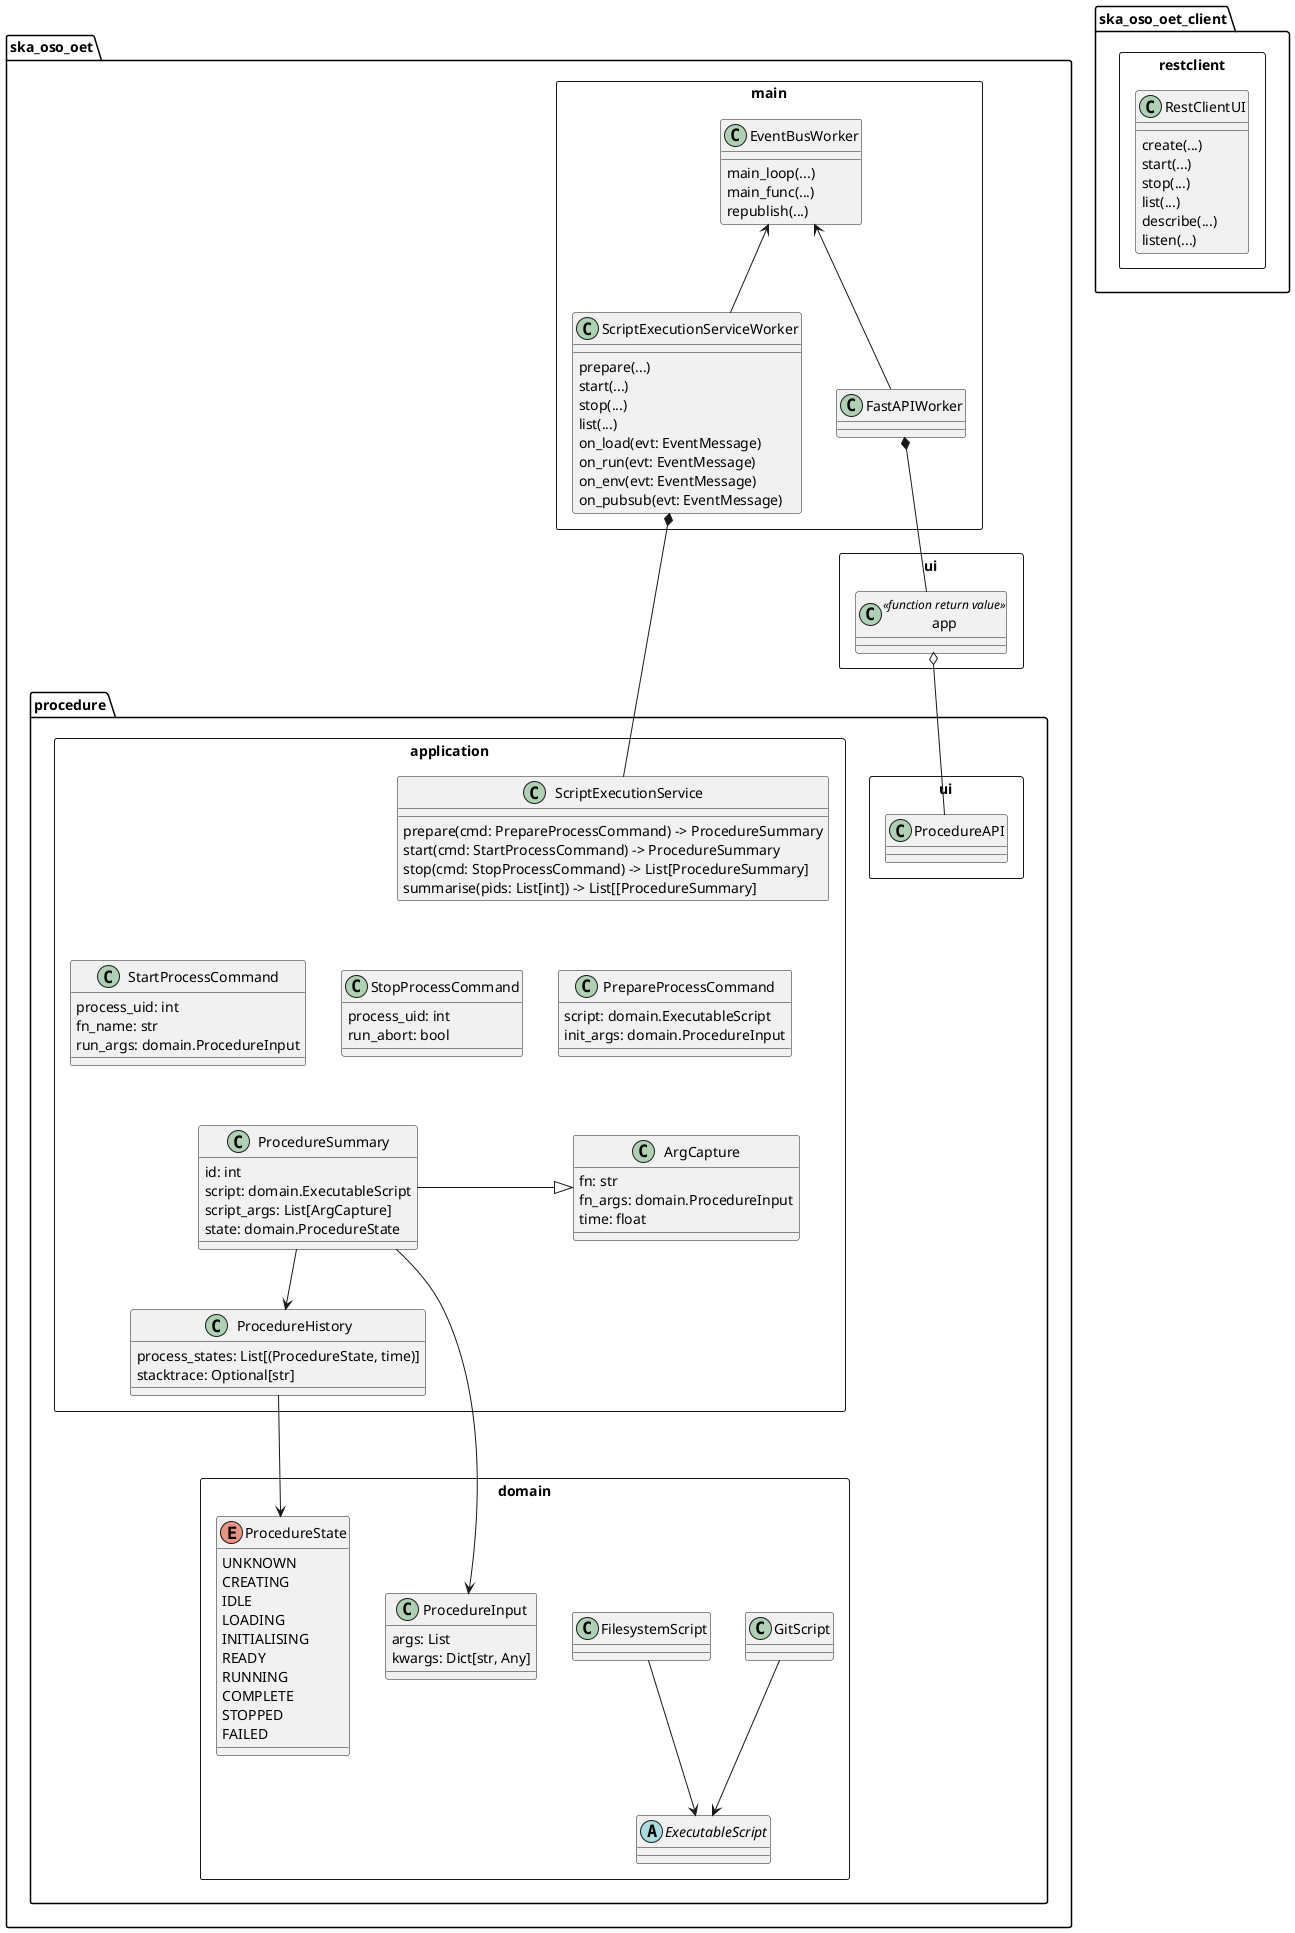 @startuml
'https://plantuml.com/class-diagram

package ska_oso_oet_client {
    package restclient <<Rectangle>> {
        class RestClientUI {
            create(...)
            start(...)
            stop(...)
            list(...)
            describe(...)
            listen(...)
        }
    }
}

package ska_oso_oet {

    package main <<Rectangle>> {
        class ScriptExecutionServiceWorker {
            prepare(...)
            start(...)
            stop(...)
            list(...)
            on_load(evt: EventMessage)
            on_run(evt: EventMessage)
            on_env(evt: EventMessage)
            on_pubsub(evt: EventMessage)
        }

        class FastAPIWorker {
        }

        class EventBusWorker {
            main_loop(...)
            main_func(...)
            republish(...)
        }

        ScriptExecutionServiceWorker -up-> EventBusWorker
        FastAPIWorker -up-> EventBusWorker
    }

    package ui <<Rectangle>> {
        class app <<function return value>> {
        }
    }

    package procedure {
        package ui as procedure_ui <<Rectangle>> {
            class ProcedureAPI
            app o-- ProcedureAPI
        }

        package application <<Rectangle>> {
            class ScriptExecutionService {
                prepare(cmd: PrepareProcessCommand) -> ProcedureSummary
                start(cmd: StartProcessCommand) -> ProcedureSummary
                stop(cmd: StopProcessCommand) -> List[ProcedureSummary]
                summarise(pids: List[int]) -> List[[ProcedureSummary]
            }

            class ProcedureSummary {
                id: int
                script: domain.ExecutableScript
                script_args: List[ArgCapture]
                state: domain.ProcedureState
            }

            class ArgCapture {
                fn: str
                fn_args: domain.ProcedureInput
                time: float
            }
            ProcedureSummary -right-|> ArgCapture

            class ProcedureHistory {
                {field} process_states: List[(ProcedureState, time)]
                stacktrace: Optional[str]
            }
            ProcedureSummary --> ProcedureHistory

            class PrepareProcessCommand {
                script: domain.ExecutableScript
                init_args: domain.ProcedureInput
            }

            class StartProcessCommand {
                process_uid: int
                fn_name: str
                run_args: domain.ProcedureInput
            }

            class StopProcessCommand {
                process_uid: int
                run_abort: bool
            }
            PrepareProcessCommand -up[hidden]- StartProcessCommand
            StartProcessCommand -up[hidden]- StopProcessCommand
        }
        FastAPIWorker *-- app
        ScriptExecutionServiceWorker *-- ScriptExecutionService

        package domain <<Rectangle>> {
            abstract class ExecutableScript
            class GitScript
            class FilesystemScript
            GitScript --> ExecutableScript
            FilesystemScript --> ExecutableScript

            enum ProcedureState {
                UNKNOWN
                CREATING
                IDLE
                LOADING
                INITIALISING
                READY
                RUNNING
                COMPLETE
                STOPPED
                FAILED
            }

            class ProcedureInput {
                args: List
                kwargs: Dict[str, Any]
            }
        }
        ProcedureHistory ---> ProcedureState
        ProcedureSummary --> ProcedureInput
    }

}


PrepareProcessCommand -right[hidden] StartProcessCommand
StartProcessCommand -right[hidden] StopProcessCommand
ScriptExecutionService -down[hidden]- ArgCapture
ScriptExecutionService -down[hidden]- StopProcessCommand
ProcedureSummary -up[hidden]- StartProcessCommand
@enduml
